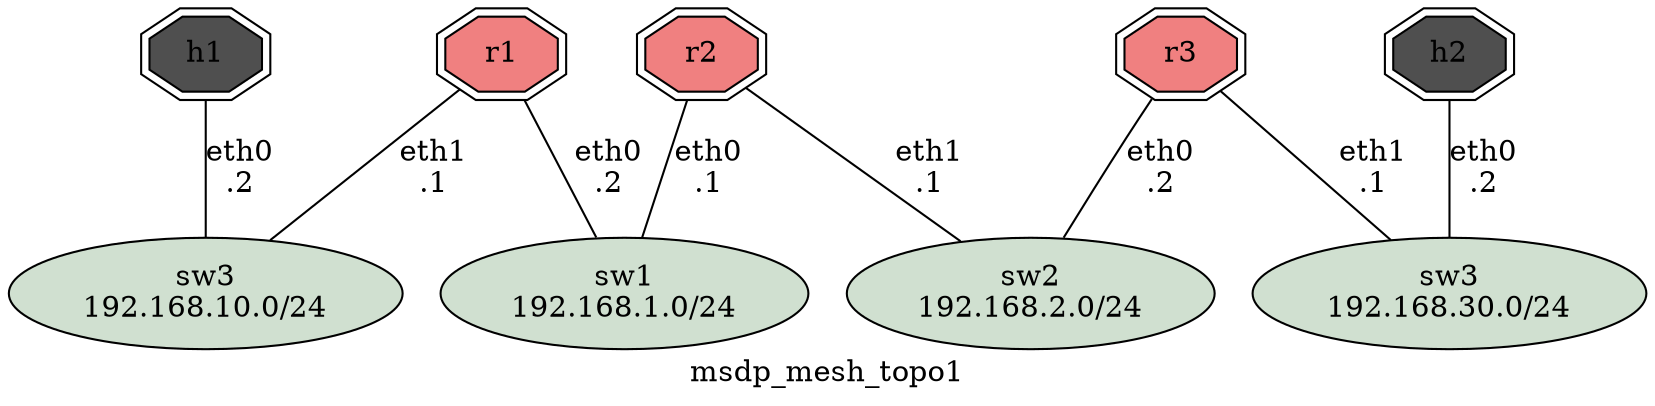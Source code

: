 ## Color coding:
#########################
##  Main FRR: #f08080  red
##  Switches: #d0e0d0  gray
##  RIP:      #19e3d9  Cyan
##  RIPng:    #fcb314  dark yellow
##  OSPFv2:   #32b835  Green
##  OSPFv3:   #19e3d9  Cyan
##  ISIS IPv4 #fcb314  dark yellow
##  ISIS IPv6 #9a81ec  purple
##  BGP IPv4  #eee3d3  beige
##  BGP IPv6  #fdff00  yellow
##### Colors (see http://www.color-hex.com/)

graph template {
  label="msdp_mesh_topo1";

  # Routers
  r1 [
    shape=doubleoctagon,
    label="r1",
    fillcolor="#f08080",
    style=filled,
  ];
  r2 [
    shape=doubleoctagon
    label="r2",
    fillcolor="#f08080",
    style=filled,
  ];
  r3 [
    shape=doubleoctagon
    label="r3",
    fillcolor="#f08080",
    style=filled,
  ];
  h1 [
    shape=doubleoctagon
    label="h1",
    fillcolor="#4f4f4f",
    style=filled,
  ];
  h2 [
    shape=doubleoctagon
    label="h2",
    fillcolor="#4f4f4f",
    style=filled,
  ];

  # Switches
  s1 [
    shape=oval,
    label="sw1\n192.168.1.0/24",
    fillcolor="#d0e0d0",
    style=filled,
  ];
  s2 [
    shape=oval,
    label="sw2\n192.168.2.0/24",
    fillcolor="#d0e0d0",
    style=filled,
  ];
  s3 [
    shape=oval,
    label="sw3\n192.168.10.0/24",
    fillcolor="#d0e0d0",
    style=filled,
  ];
  s4 [
    shape=oval,
    label="sw3\n192.168.30.0/24",
    fillcolor="#d0e0d0",
    style=filled,
  ];

  # Connections
  r1 -- s1 [label="eth0\n.2"];
  r2 -- s1 [label="eth0\n.1"];

  r2 -- s2 [label="eth1\n.1"];
  r3 -- s2 [label="eth0\n.2"];

  r1 -- s3 [label="eth1\n.1"];
  h1 -- s3 [label="eth0\n.2"];

  r3 -- s4 [label="eth1\n.1"];
  h2 -- s4 [label="eth0\n.2"];
}
